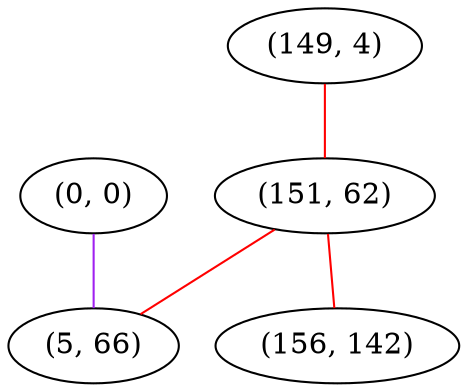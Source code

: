 graph "" {
"(149, 4)";
"(151, 62)";
"(0, 0)";
"(5, 66)";
"(156, 142)";
"(149, 4)" -- "(151, 62)"  [color=red, key=0, weight=1];
"(151, 62)" -- "(5, 66)"  [color=red, key=0, weight=1];
"(151, 62)" -- "(156, 142)"  [color=red, key=0, weight=1];
"(0, 0)" -- "(5, 66)"  [color=purple, key=0, weight=4];
}
